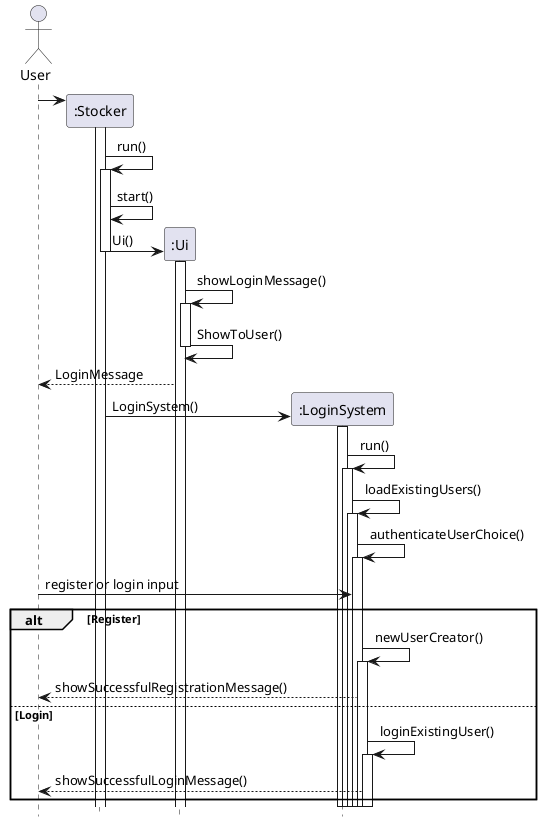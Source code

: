 @startuml
'https://plantuml.com/sequence-diagram

hide footbox
actor User
Participant ":Stocker" as Stocker
Participant ":Ui" as Ui
Participant ":LoginSystem" as LoginSystem

Create Stocker
User -> Stocker
activate Stocker
Stocker -> Stocker : run()
activate Stocker
Stocker -> Stocker :start()
Create Ui
Stocker -> Ui :  Ui()
deactivate Stocker

activate Ui
Ui -> Ui : showLoginMessage()
activate Ui
Ui -> Ui : ShowToUser()
deactivate Ui
Ui --> User : LoginMessage

Create LoginSystem
Stocker -> LoginSystem :LoginSystem()
activate LoginSystem
LoginSystem -> LoginSystem : run()
activate LoginSystem
LoginSystem -> LoginSystem : loadExistingUsers()
activate LoginSystem
LoginSystem -> LoginSystem: authenticateUserChoice()
activate LoginSystem
User -> LoginSystem : register or login input

alt  Register

LoginSystem -> LoginSystem : newUserCreator()
activate LoginSystem
LoginSystem --> User : showSuccessfulRegistrationMessage()

else Login
LoginSystem ->LoginSystem : loginExistingUser()
activate LoginSystem
LoginSystem --> User: showSuccessfulLoginMessage()

end
deactivate LoginSystem

deactivate LoginSystem

deactivate LoginSystem

deactivate LoginSystem

deactivate LoginSystem

deactivate LoginSystem

@enduml